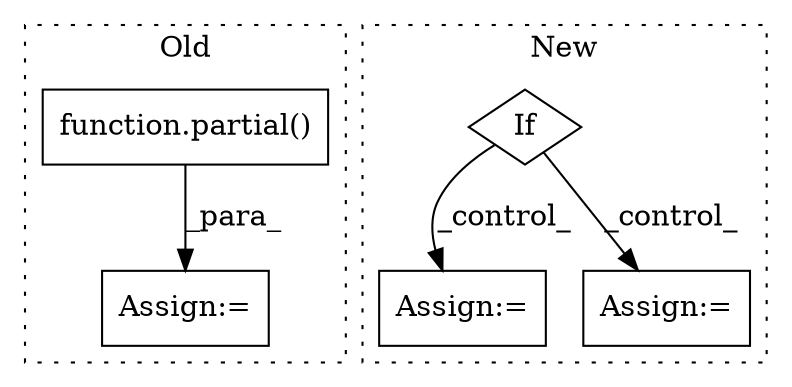 digraph G {
subgraph cluster0 {
1 [label="function.partial()" a="75" s="1869,1905" l="8,1" shape="box"];
5 [label="Assign:=" a="68" s="1866" l="3" shape="box"];
label = "Old";
style="dotted";
}
subgraph cluster1 {
2 [label="If" a="96" s="2605" l="3" shape="diamond"];
3 [label="Assign:=" a="68" s="2689" l="3" shape="box"];
4 [label="Assign:=" a="68" s="2634" l="3" shape="box"];
label = "New";
style="dotted";
}
1 -> 5 [label="_para_"];
2 -> 4 [label="_control_"];
2 -> 3 [label="_control_"];
}